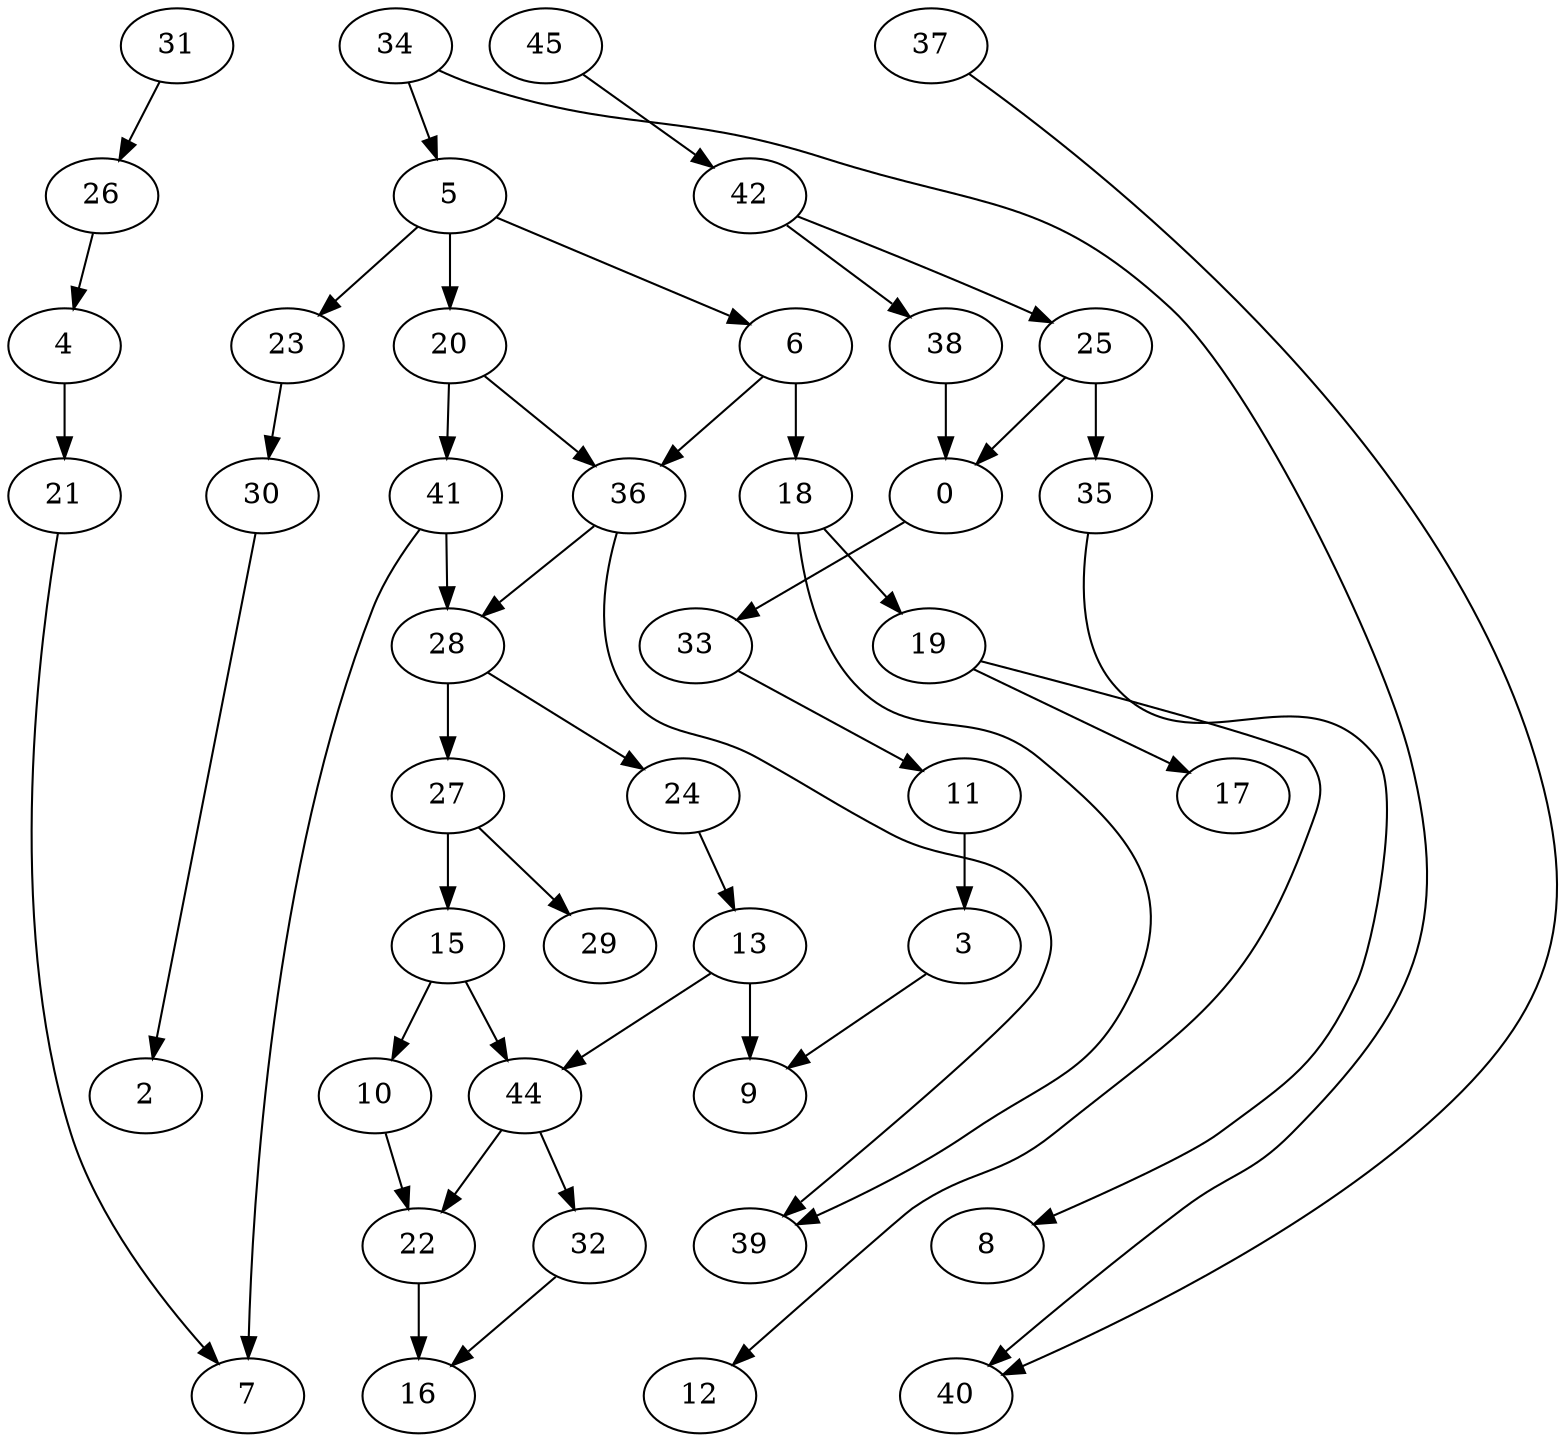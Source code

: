 digraph G {
    0;
    33;
    11;
    3;
    9;
    37;
    40;
    4;
    21;
    7;
    5;
    6;
    20;
    23;
    18;
    36;
    41;
    30;
    19;
    39;
    28;
    2;
    12;
    17;
    24;
    27;
    13;
    15;
    29;
    10;
    22;
    16;
    44;
    32;
    31;
    26;
    45;
    42;
    25;
    38;
    35;
    8;
    34;
    0 -> 33 [weight=0];
    33 -> 11 [weight=0];
    11 -> 3 [weight=3];
    3 -> 9 [weight=0];
    37 -> 40 [weight=0];
    4 -> 21 [weight=0];
    21 -> 7 [weight=0];
    5 -> 6 [weight=0];
    5 -> 20 [weight=2];
    5 -> 23 [weight=0];
    6 -> 18 [weight=0];
    6 -> 36 [weight=0];
    20 -> 36 [weight=0];
    20 -> 41 [weight=0];
    23 -> 30 [weight=0];
    18 -> 19 [weight=0];
    18 -> 39 [weight=0];
    36 -> 39 [weight=0];
    36 -> 28 [weight=0];
    41 -> 7 [weight=0];
    41 -> 28 [weight=0];
    30 -> 2 [weight=0];
    19 -> 12 [weight=0];
    19 -> 17 [weight=0];
    28 -> 24 [weight=0];
    28 -> 27 [weight=5];
    24 -> 13 [weight=0];
    27 -> 15 [weight=1];
    27 -> 29 [weight=0];
    13 -> 9 [weight=2];
    13 -> 44 [weight=0];
    15 -> 10 [weight=0];
    15 -> 44 [weight=0];
    10 -> 22 [weight=1];
    22 -> 16 [weight=1];
    44 -> 22 [weight=1];
    44 -> 32 [weight=0];
    32 -> 16 [weight=0];
    31 -> 26 [weight=0];
    26 -> 4 [weight=0];
    45 -> 42 [weight=0];
    42 -> 25 [weight=0];
    42 -> 38 [weight=0];
    25 -> 0 [weight=0];
    25 -> 35 [weight=0];
    38 -> 0 [weight=2];
    35 -> 8 [weight=0];
    34 -> 40 [weight=0];
    34 -> 5 [weight=0];
}
